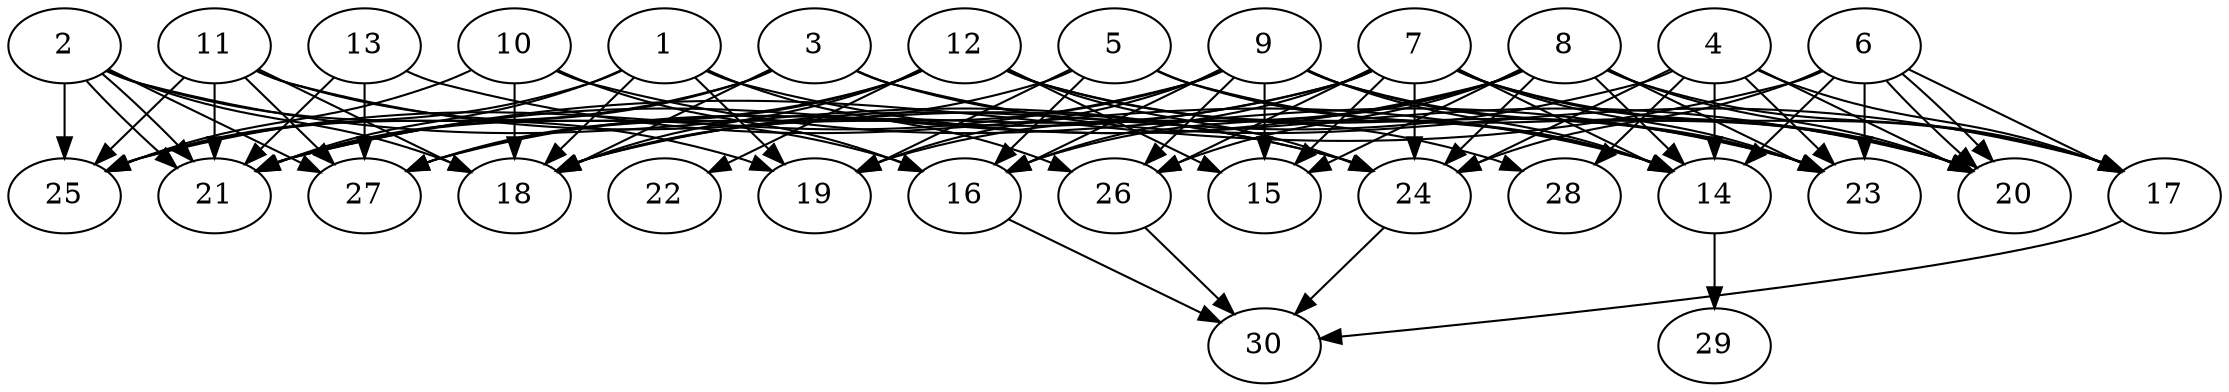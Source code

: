 // DAG automatically generated by daggen at Tue Aug  6 16:27:24 2019
// ./daggen --dot -n 30 --ccr 0.4 --fat 0.8 --regular 0.5 --density 0.7 --mindata 5242880 --maxdata 52428800 
digraph G {
  1 [size="84477440", alpha="0.02", expect_size="33790976"] 
  1 -> 18 [size ="33790976"]
  1 -> 19 [size ="33790976"]
  1 -> 20 [size ="33790976"]
  1 -> 21 [size ="33790976"]
  1 -> 25 [size ="33790976"]
  1 -> 26 [size ="33790976"]
  2 [size="98232320", alpha="0.15", expect_size="39292928"] 
  2 -> 18 [size ="39292928"]
  2 -> 19 [size ="39292928"]
  2 -> 21 [size ="39292928"]
  2 -> 21 [size ="39292928"]
  2 -> 24 [size ="39292928"]
  2 -> 25 [size ="39292928"]
  2 -> 27 [size ="39292928"]
  3 [size="86545920", alpha="0.11", expect_size="34618368"] 
  3 -> 17 [size ="34618368"]
  3 -> 18 [size ="34618368"]
  3 -> 21 [size ="34618368"]
  3 -> 25 [size ="34618368"]
  3 -> 28 [size ="34618368"]
  4 [size="32320000", alpha="0.19", expect_size="12928000"] 
  4 -> 14 [size ="12928000"]
  4 -> 17 [size ="12928000"]
  4 -> 18 [size ="12928000"]
  4 -> 20 [size ="12928000"]
  4 -> 23 [size ="12928000"]
  4 -> 24 [size ="12928000"]
  4 -> 28 [size ="12928000"]
  5 [size="29189120", alpha="0.13", expect_size="11675648"] 
  5 -> 14 [size ="11675648"]
  5 -> 16 [size ="11675648"]
  5 -> 19 [size ="11675648"]
  5 -> 20 [size ="11675648"]
  5 -> 27 [size ="11675648"]
  6 [size="110525440", alpha="0.06", expect_size="44210176"] 
  6 -> 14 [size ="44210176"]
  6 -> 17 [size ="44210176"]
  6 -> 20 [size ="44210176"]
  6 -> 20 [size ="44210176"]
  6 -> 21 [size ="44210176"]
  6 -> 23 [size ="44210176"]
  6 -> 24 [size ="44210176"]
  7 [size="45332480", alpha="0.17", expect_size="18132992"] 
  7 -> 14 [size ="18132992"]
  7 -> 15 [size ="18132992"]
  7 -> 16 [size ="18132992"]
  7 -> 17 [size ="18132992"]
  7 -> 18 [size ="18132992"]
  7 -> 20 [size ="18132992"]
  7 -> 23 [size ="18132992"]
  7 -> 24 [size ="18132992"]
  7 -> 26 [size ="18132992"]
  7 -> 27 [size ="18132992"]
  8 [size="86689280", alpha="0.16", expect_size="34675712"] 
  8 -> 14 [size ="34675712"]
  8 -> 15 [size ="34675712"]
  8 -> 16 [size ="34675712"]
  8 -> 17 [size ="34675712"]
  8 -> 19 [size ="34675712"]
  8 -> 20 [size ="34675712"]
  8 -> 21 [size ="34675712"]
  8 -> 23 [size ="34675712"]
  8 -> 24 [size ="34675712"]
  8 -> 26 [size ="34675712"]
  9 [size="100418560", alpha="0.15", expect_size="40167424"] 
  9 -> 14 [size ="40167424"]
  9 -> 15 [size ="40167424"]
  9 -> 16 [size ="40167424"]
  9 -> 18 [size ="40167424"]
  9 -> 19 [size ="40167424"]
  9 -> 20 [size ="40167424"]
  9 -> 23 [size ="40167424"]
  9 -> 25 [size ="40167424"]
  9 -> 26 [size ="40167424"]
  10 [size="13877760", alpha="0.06", expect_size="5551104"] 
  10 -> 16 [size ="5551104"]
  10 -> 18 [size ="5551104"]
  10 -> 23 [size ="5551104"]
  10 -> 25 [size ="5551104"]
  11 [size="79106560", alpha="0.15", expect_size="31642624"] 
  11 -> 16 [size ="31642624"]
  11 -> 18 [size ="31642624"]
  11 -> 21 [size ="31642624"]
  11 -> 24 [size ="31642624"]
  11 -> 25 [size ="31642624"]
  11 -> 27 [size ="31642624"]
  12 [size="93140480", alpha="0.07", expect_size="37256192"] 
  12 -> 14 [size ="37256192"]
  12 -> 15 [size ="37256192"]
  12 -> 18 [size ="37256192"]
  12 -> 21 [size ="37256192"]
  12 -> 22 [size ="37256192"]
  12 -> 23 [size ="37256192"]
  12 -> 24 [size ="37256192"]
  12 -> 27 [size ="37256192"]
  13 [size="66247680", alpha="0.07", expect_size="26499072"] 
  13 -> 14 [size ="26499072"]
  13 -> 21 [size ="26499072"]
  13 -> 27 [size ="26499072"]
  14 [size="15229440", alpha="0.12", expect_size="6091776"] 
  14 -> 29 [size ="6091776"]
  15 [size="129262080", alpha="0.01", expect_size="51704832"] 
  16 [size="86784000", alpha="0.08", expect_size="34713600"] 
  16 -> 30 [size ="34713600"]
  17 [size="122222080", alpha="0.19", expect_size="48888832"] 
  17 -> 30 [size ="48888832"]
  18 [size="104706560", alpha="0.04", expect_size="41882624"] 
  19 [size="82237440", alpha="0.07", expect_size="32894976"] 
  20 [size="54008320", alpha="0.17", expect_size="21603328"] 
  21 [size="86684160", alpha="0.20", expect_size="34673664"] 
  22 [size="56844800", alpha="0.17", expect_size="22737920"] 
  23 [size="97538560", alpha="0.07", expect_size="39015424"] 
  24 [size="18227200", alpha="0.19", expect_size="7290880"] 
  24 -> 30 [size ="7290880"]
  25 [size="90560000", alpha="0.15", expect_size="36224000"] 
  26 [size="94947840", alpha="0.07", expect_size="37979136"] 
  26 -> 30 [size ="37979136"]
  27 [size="23616000", alpha="0.04", expect_size="9446400"] 
  28 [size="17569280", alpha="0.14", expect_size="7027712"] 
  29 [size="38917120", alpha="0.19", expect_size="15566848"] 
  30 [size="79068160", alpha="0.04", expect_size="31627264"] 
}
